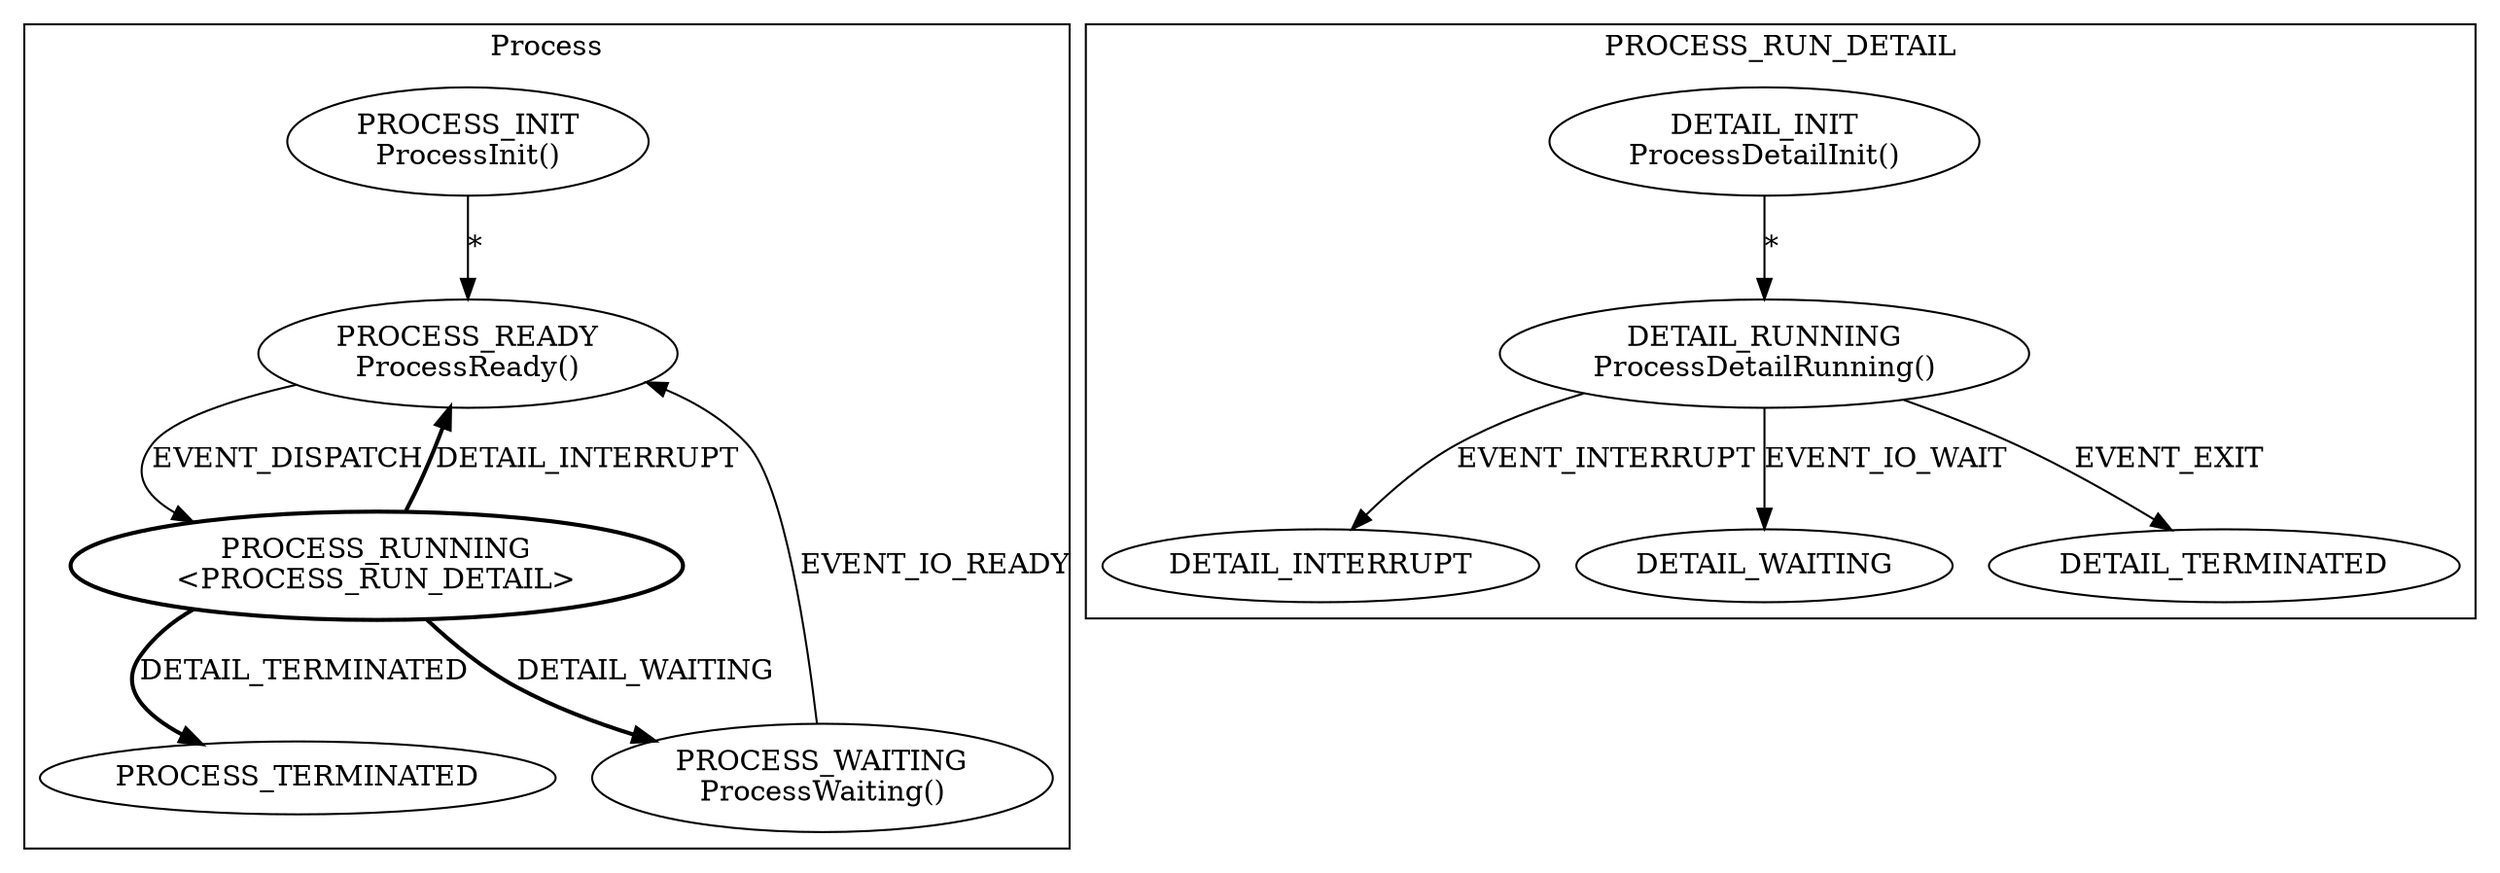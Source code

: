 
digraph {


	subgraph cluster0 {
		PROCESS_INIT[label="PROCESS_INIT\nProcessInit()\n"];
		PROCESS_INIT -> PROCESS_READY[label="*"];
		PROCESS_READY[label="PROCESS_READY\nProcessReady()\n"];
		PROCESS_READY -> PROCESS_RUNNING[label="EVENT_DISPATCH"];
		PROCESS_RUNNING[label="PROCESS_RUNNING\n<PROCESS_RUN_DETAIL>\n",style=bold];
		PROCESS_RUNNING -> PROCESS_READY[label="DETAIL_INTERRUPT",style=bold];
		PROCESS_RUNNING -> PROCESS_WAITING[label="DETAIL_WAITING",style=bold];
		PROCESS_RUNNING -> PROCESS_TERMINATED[label="DETAIL_TERMINATED",style=bold];
		PROCESS_WAITING[label="PROCESS_WAITING\nProcessWaiting()\n"];
		PROCESS_WAITING -> PROCESS_READY[label="EVENT_IO_READY"];
		label = "Process";
	}


	subgraph cluster1 {
		DETAIL_INIT[label="DETAIL_INIT\nProcessDetailInit()\n"];
		DETAIL_INIT -> DETAIL_RUNNING[label="*"];
		DETAIL_RUNNING[label="DETAIL_RUNNING\nProcessDetailRunning()\n"];
		DETAIL_RUNNING -> DETAIL_INTERRUPT[label="EVENT_INTERRUPT"];
		DETAIL_RUNNING -> DETAIL_WAITING[label="EVENT_IO_WAIT"];
		DETAIL_RUNNING -> DETAIL_TERMINATED[label="EVENT_EXIT"];
		DETAIL_INTERRUPT[label="DETAIL_INTERRUPT\n"];
		DETAIL_WAITING[label="DETAIL_WAITING\n"];
		DETAIL_TERMINATED[label="DETAIL_TERMINATED\n"];
		label = "PROCESS_RUN_DETAIL";
	}

}